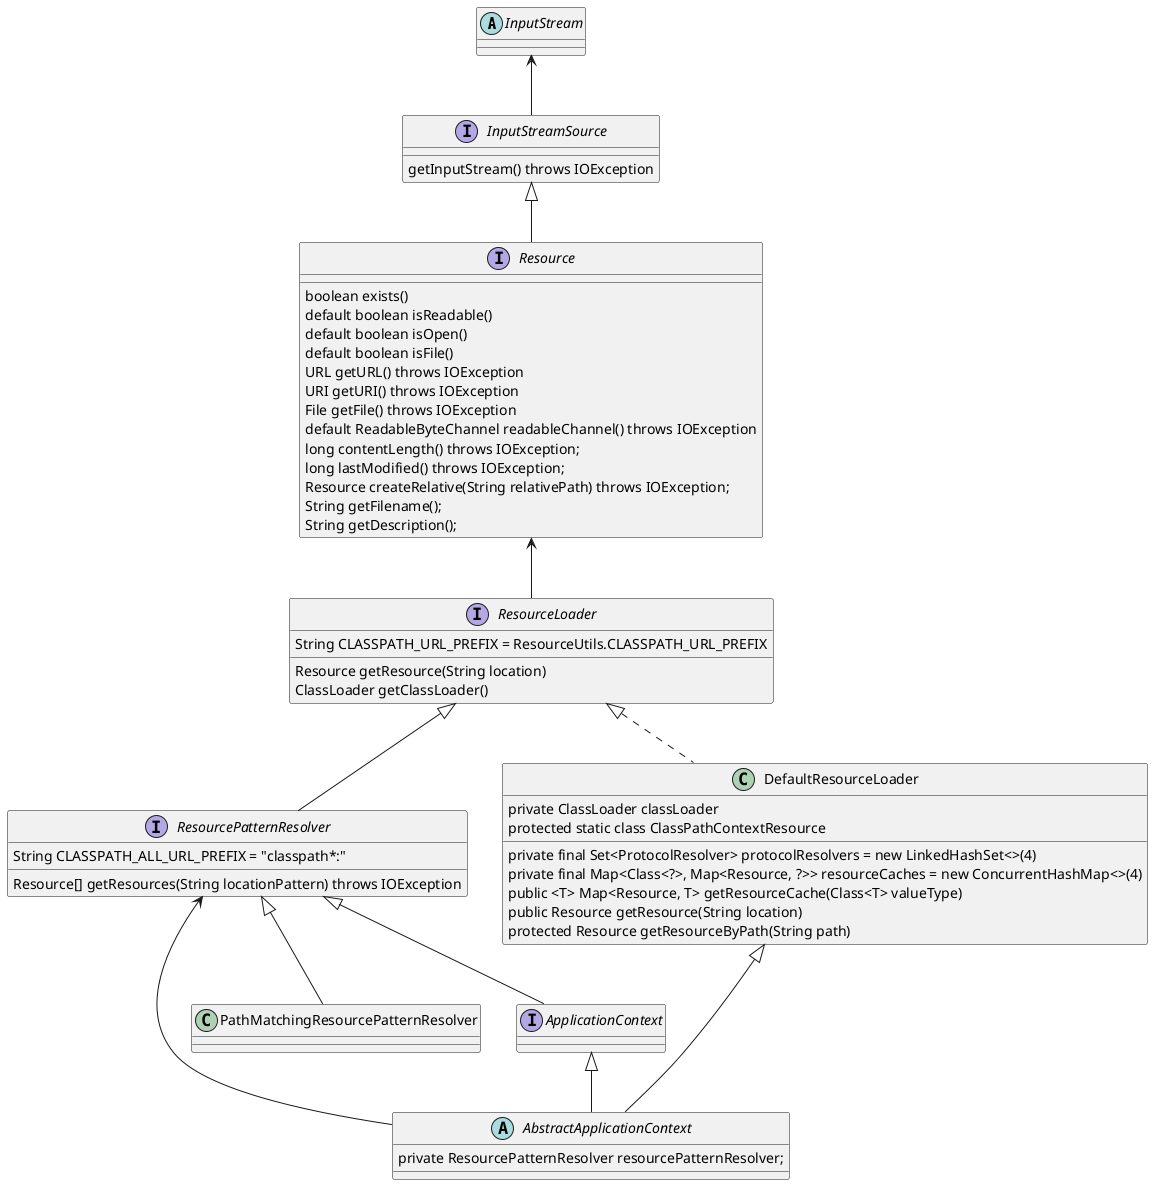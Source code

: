 @startuml
abstract class InputStream
interface ResourceLoader
interface ResourcePatternResolver
class DefaultResourceLoader
abstract class AbstractApplicationContext
class PathMatchingResourcePatternResolver
interface ApplicationContext
Resource <-- ResourceLoader
InputStream <-- InputStreamSource
ResourceLoader <|.. DefaultResourceLoader
DefaultResourceLoader <|-- AbstractApplicationContext
ResourcePatternResolver <-- AbstractApplicationContext
ApplicationContext <|-- AbstractApplicationContext
ResourcePatternResolver <|-- ApplicationContext
ResourcePatternResolver <|-- PathMatchingResourcePatternResolver

interface InputStreamSource{
     getInputStream() throws IOException
}

interface Resource extends InputStreamSource {
	boolean exists()
	default boolean isReadable()
	default boolean isOpen()
	default boolean isFile()
	URL getURL() throws IOException
	URI getURI() throws IOException
	File getFile() throws IOException
	default ReadableByteChannel readableChannel() throws IOException
	long contentLength() throws IOException;
	long lastModified() throws IOException;
	Resource createRelative(String relativePath) throws IOException;
	String getFilename();
	String getDescription();

}

interface ResourceLoader {
	String CLASSPATH_URL_PREFIX = ResourceUtils.CLASSPATH_URL_PREFIX
	Resource getResource(String location)
	ClassLoader getClassLoader()
}

interface ResourcePatternResolver extends ResourceLoader {
	String CLASSPATH_ALL_URL_PREFIX = "classpath*:"
	Resource[] getResources(String locationPattern) throws IOException

}

abstract AbstractApplicationContext{
private ResourcePatternResolver resourcePatternResolver;
}


class DefaultResourceLoader {
	private ClassLoader classLoader
	private final Set<ProtocolResolver> protocolResolvers = new LinkedHashSet<>(4)
	private final Map<Class<?>, Map<Resource, ?>> resourceCaches = new ConcurrentHashMap<>(4)
	public <T> Map<Resource, T> getResourceCache(Class<T> valueType)
	public Resource getResource(String location)
	protected Resource getResourceByPath(String path)
	protected static class ClassPathContextResource
}

@enduml